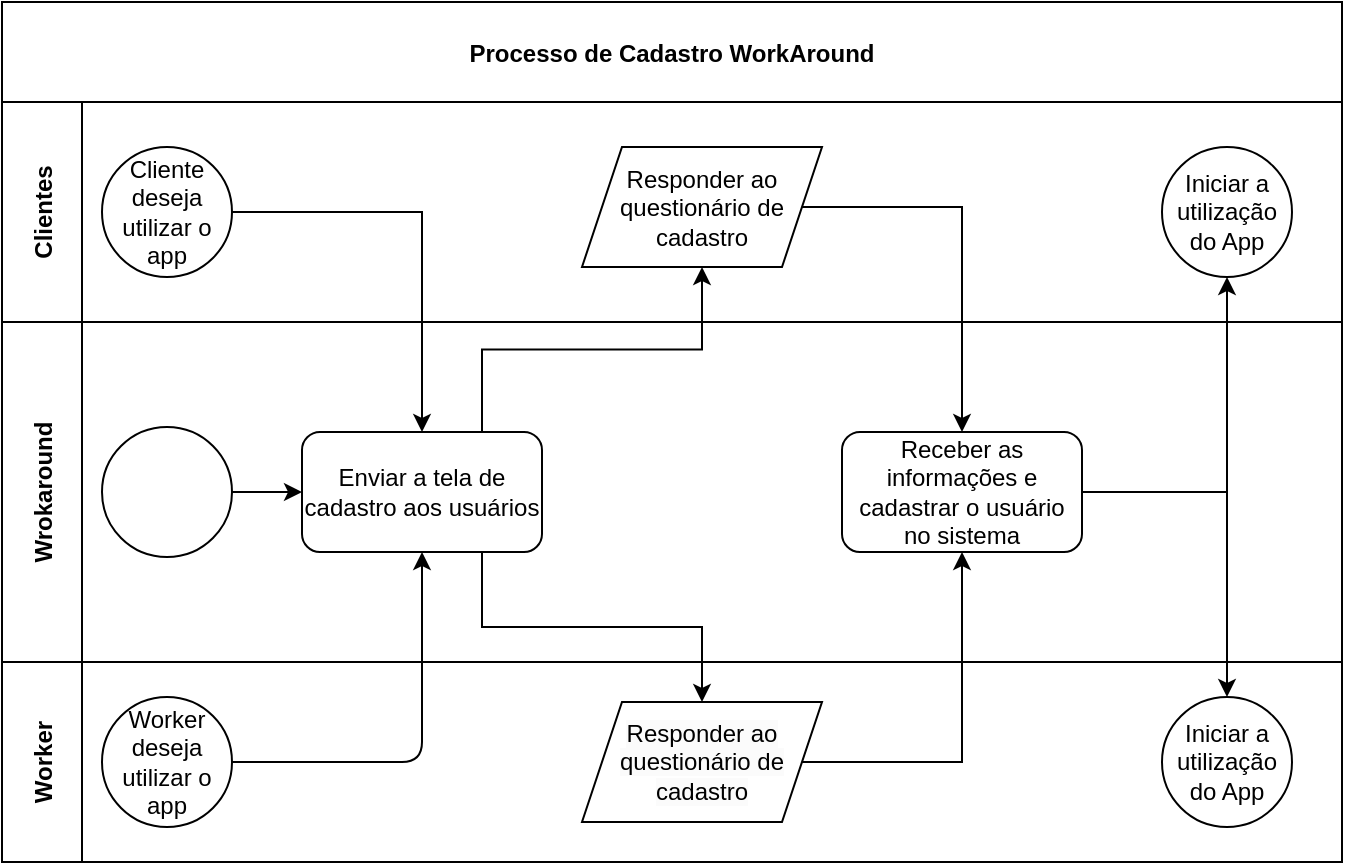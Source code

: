 <mxfile version="24.0.2" type="github">
  <diagram id="kgpKYQtTHZ0yAKxKKP6v" name="Page-1">
    <mxGraphModel dx="989" dy="541" grid="1" gridSize="10" guides="1" tooltips="1" connect="1" arrows="1" fold="1" page="1" pageScale="1" pageWidth="850" pageHeight="1100" math="0" shadow="0">
      <root>
        <mxCell id="0" />
        <mxCell id="1" parent="0" />
        <mxCell id="3UYFEpioPOCQP9LVinf9-38" value="" style="rounded=0;whiteSpace=wrap;html=1;fillColor=none;" vertex="1" parent="1">
          <mxGeometry x="90" y="380" width="670" height="100" as="geometry" />
        </mxCell>
        <mxCell id="3UYFEpioPOCQP9LVinf9-40" value="Worker" style="rounded=0;fillColor=none;fontStyle=1;direction=west;horizontal=0;" vertex="1" parent="1">
          <mxGeometry x="90" y="380" width="40" height="100" as="geometry" />
        </mxCell>
        <mxCell id="3UYFEpioPOCQP9LVinf9-48" value="" style="rounded=0;whiteSpace=wrap;html=1;fillColor=none;movable=1;resizable=1;rotatable=1;deletable=1;editable=1;locked=0;connectable=1;" vertex="1" parent="1">
          <mxGeometry x="90" y="210" width="670" height="170" as="geometry" />
        </mxCell>
        <mxCell id="3UYFEpioPOCQP9LVinf9-49" value="Wrokaround" style="rounded=0;fillColor=none;fontStyle=1;direction=west;horizontal=0;movable=1;resizable=1;rotatable=1;deletable=1;editable=1;locked=0;connectable=1;" vertex="1" parent="1">
          <mxGeometry x="90" y="210" width="40" height="170" as="geometry" />
        </mxCell>
        <mxCell id="3UYFEpioPOCQP9LVinf9-52" value="" style="rounded=0;whiteSpace=wrap;html=1;fillColor=none;movable=1;resizable=1;rotatable=1;deletable=1;editable=1;locked=0;connectable=1;" vertex="1" parent="1">
          <mxGeometry x="90" y="100" width="670" height="110" as="geometry" />
        </mxCell>
        <mxCell id="3UYFEpioPOCQP9LVinf9-53" value="Clientes" style="rounded=0;fillColor=none;fontStyle=1;direction=west;horizontal=0;movable=1;resizable=1;rotatable=1;deletable=1;editable=1;locked=0;connectable=1;" vertex="1" parent="1">
          <mxGeometry x="90" y="100" width="40" height="110" as="geometry" />
        </mxCell>
        <mxCell id="3UYFEpioPOCQP9LVinf9-56" value="Processo de Cadastro WorkAround" style="rounded=0;fillColor=none;fontStyle=1" vertex="1" parent="1">
          <mxGeometry x="90" y="50" width="670" height="50" as="geometry" />
        </mxCell>
        <mxCell id="3UYFEpioPOCQP9LVinf9-67" style="edgeStyle=orthogonalEdgeStyle;rounded=1;orthogonalLoop=1;jettySize=auto;html=1;entryX=0.5;entryY=1;entryDx=0;entryDy=0;curved=0;" edge="1" parent="1" source="3UYFEpioPOCQP9LVinf9-58" target="3UYFEpioPOCQP9LVinf9-64">
          <mxGeometry relative="1" as="geometry" />
        </mxCell>
        <mxCell id="3UYFEpioPOCQP9LVinf9-58" value="Worker deseja utilizar o app" style="ellipse;whiteSpace=wrap;html=1;aspect=fixed;" vertex="1" parent="1">
          <mxGeometry x="140" y="397.5" width="65" height="65" as="geometry" />
        </mxCell>
        <mxCell id="3UYFEpioPOCQP9LVinf9-69" style="edgeStyle=orthogonalEdgeStyle;rounded=0;orthogonalLoop=1;jettySize=auto;html=1;entryX=0;entryY=0.5;entryDx=0;entryDy=0;" edge="1" parent="1" source="3UYFEpioPOCQP9LVinf9-61" target="3UYFEpioPOCQP9LVinf9-64">
          <mxGeometry relative="1" as="geometry" />
        </mxCell>
        <mxCell id="3UYFEpioPOCQP9LVinf9-61" value="" style="ellipse;whiteSpace=wrap;html=1;aspect=fixed;" vertex="1" parent="1">
          <mxGeometry x="140" y="262.5" width="65" height="65" as="geometry" />
        </mxCell>
        <mxCell id="3UYFEpioPOCQP9LVinf9-77" style="edgeStyle=orthogonalEdgeStyle;rounded=0;orthogonalLoop=1;jettySize=auto;html=1;exitX=0.75;exitY=0;exitDx=0;exitDy=0;entryX=0.5;entryY=1;entryDx=0;entryDy=0;" edge="1" parent="1" source="3UYFEpioPOCQP9LVinf9-64" target="3UYFEpioPOCQP9LVinf9-75">
          <mxGeometry relative="1" as="geometry" />
        </mxCell>
        <mxCell id="3UYFEpioPOCQP9LVinf9-78" style="edgeStyle=orthogonalEdgeStyle;rounded=0;orthogonalLoop=1;jettySize=auto;html=1;exitX=0.75;exitY=1;exitDx=0;exitDy=0;entryX=0.5;entryY=0;entryDx=0;entryDy=0;" edge="1" parent="1" source="3UYFEpioPOCQP9LVinf9-64" target="3UYFEpioPOCQP9LVinf9-76">
          <mxGeometry relative="1" as="geometry" />
        </mxCell>
        <mxCell id="3UYFEpioPOCQP9LVinf9-64" value="Enviar a tela de cadastro aos usuários" style="rounded=1;whiteSpace=wrap;html=1;" vertex="1" parent="1">
          <mxGeometry x="240" y="265" width="120" height="60" as="geometry" />
        </mxCell>
        <mxCell id="3UYFEpioPOCQP9LVinf9-72" style="edgeStyle=orthogonalEdgeStyle;rounded=0;orthogonalLoop=1;jettySize=auto;html=1;exitX=1;exitY=0.5;exitDx=0;exitDy=0;entryX=0.5;entryY=0;entryDx=0;entryDy=0;" edge="1" parent="1" source="3UYFEpioPOCQP9LVinf9-71" target="3UYFEpioPOCQP9LVinf9-64">
          <mxGeometry relative="1" as="geometry" />
        </mxCell>
        <mxCell id="3UYFEpioPOCQP9LVinf9-71" value="Cliente deseja utilizar o app" style="ellipse;whiteSpace=wrap;html=1;aspect=fixed;" vertex="1" parent="1">
          <mxGeometry x="140" y="122.5" width="65" height="65" as="geometry" />
        </mxCell>
        <mxCell id="3UYFEpioPOCQP9LVinf9-83" style="edgeStyle=orthogonalEdgeStyle;rounded=0;orthogonalLoop=1;jettySize=auto;html=1;exitX=1;exitY=0.5;exitDx=0;exitDy=0;entryX=0.5;entryY=0;entryDx=0;entryDy=0;" edge="1" parent="1" source="3UYFEpioPOCQP9LVinf9-75" target="3UYFEpioPOCQP9LVinf9-82">
          <mxGeometry relative="1" as="geometry">
            <mxPoint x="440.0" y="152.5" as="sourcePoint" />
            <mxPoint x="470.0" y="262.5" as="targetPoint" />
            <Array as="points">
              <mxPoint x="570" y="153" />
            </Array>
          </mxGeometry>
        </mxCell>
        <mxCell id="3UYFEpioPOCQP9LVinf9-76" value="&lt;br&gt;&lt;span style=&quot;color: rgb(0, 0, 0); font-family: Helvetica; font-size: 12px; font-style: normal; font-variant-ligatures: normal; font-variant-caps: normal; font-weight: 400; letter-spacing: normal; orphans: 2; text-indent: 0px; text-transform: none; widows: 2; word-spacing: 0px; -webkit-text-stroke-width: 0px; white-space: normal; background-color: rgb(251, 251, 251); text-decoration-thickness: initial; text-decoration-style: initial; text-decoration-color: initial; float: none; display: inline !important;&quot;&gt;Responder ao questionário de cadastro&lt;/span&gt;&lt;div&gt;&lt;br&gt;&lt;/div&gt;" style="shape=parallelogram;perimeter=parallelogramPerimeter;whiteSpace=wrap;html=1;fixedSize=1;align=center;" vertex="1" parent="1">
          <mxGeometry x="380" y="400" width="120" height="60" as="geometry" />
        </mxCell>
        <mxCell id="3UYFEpioPOCQP9LVinf9-90" style="edgeStyle=orthogonalEdgeStyle;rounded=0;orthogonalLoop=1;jettySize=auto;html=1;entryX=0.5;entryY=1;entryDx=0;entryDy=0;" edge="1" parent="1" source="3UYFEpioPOCQP9LVinf9-82" target="3UYFEpioPOCQP9LVinf9-89">
          <mxGeometry relative="1" as="geometry" />
        </mxCell>
        <mxCell id="3UYFEpioPOCQP9LVinf9-93" style="edgeStyle=orthogonalEdgeStyle;rounded=0;orthogonalLoop=1;jettySize=auto;html=1;entryX=0.5;entryY=0;entryDx=0;entryDy=0;" edge="1" parent="1" source="3UYFEpioPOCQP9LVinf9-82" target="3UYFEpioPOCQP9LVinf9-92">
          <mxGeometry relative="1" as="geometry" />
        </mxCell>
        <mxCell id="3UYFEpioPOCQP9LVinf9-82" value="Receber as informações e cadastrar o usuário no sistema" style="rounded=1;whiteSpace=wrap;html=1;" vertex="1" parent="1">
          <mxGeometry x="510" y="265" width="120" height="60" as="geometry" />
        </mxCell>
        <mxCell id="3UYFEpioPOCQP9LVinf9-84" style="edgeStyle=orthogonalEdgeStyle;rounded=0;orthogonalLoop=1;jettySize=auto;html=1;exitX=1;exitY=0.5;exitDx=0;exitDy=0;entryX=0.5;entryY=1;entryDx=0;entryDy=0;" edge="1" parent="1" source="3UYFEpioPOCQP9LVinf9-76" target="3UYFEpioPOCQP9LVinf9-82">
          <mxGeometry relative="1" as="geometry">
            <mxPoint x="430.0" y="427.52" as="sourcePoint" />
            <mxPoint x="469.96" y="327.5" as="targetPoint" />
          </mxGeometry>
        </mxCell>
        <mxCell id="3UYFEpioPOCQP9LVinf9-85" value="" style="edgeStyle=orthogonalEdgeStyle;rounded=0;orthogonalLoop=1;jettySize=auto;html=1;exitX=1;exitY=0.5;exitDx=0;exitDy=0;entryX=0.5;entryY=0;entryDx=0;entryDy=0;" edge="1" parent="1" target="3UYFEpioPOCQP9LVinf9-75">
          <mxGeometry relative="1" as="geometry">
            <mxPoint x="440.0" y="152.5" as="sourcePoint" />
            <mxPoint x="660" y="263" as="targetPoint" />
            <Array as="points" />
          </mxGeometry>
        </mxCell>
        <mxCell id="3UYFEpioPOCQP9LVinf9-75" value="Responder ao questionário de cadastro" style="shape=parallelogram;perimeter=parallelogramPerimeter;whiteSpace=wrap;html=1;fixedSize=1;" vertex="1" parent="1">
          <mxGeometry x="380" y="122.5" width="120" height="60" as="geometry" />
        </mxCell>
        <mxCell id="3UYFEpioPOCQP9LVinf9-89" value="Iniciar a utilização do App" style="ellipse;whiteSpace=wrap;html=1;aspect=fixed;" vertex="1" parent="1">
          <mxGeometry x="670" y="122.5" width="65" height="65" as="geometry" />
        </mxCell>
        <mxCell id="3UYFEpioPOCQP9LVinf9-92" value="Iniciar a utilização do App" style="ellipse;whiteSpace=wrap;html=1;aspect=fixed;" vertex="1" parent="1">
          <mxGeometry x="670" y="397.5" width="65" height="65" as="geometry" />
        </mxCell>
      </root>
    </mxGraphModel>
  </diagram>
</mxfile>
